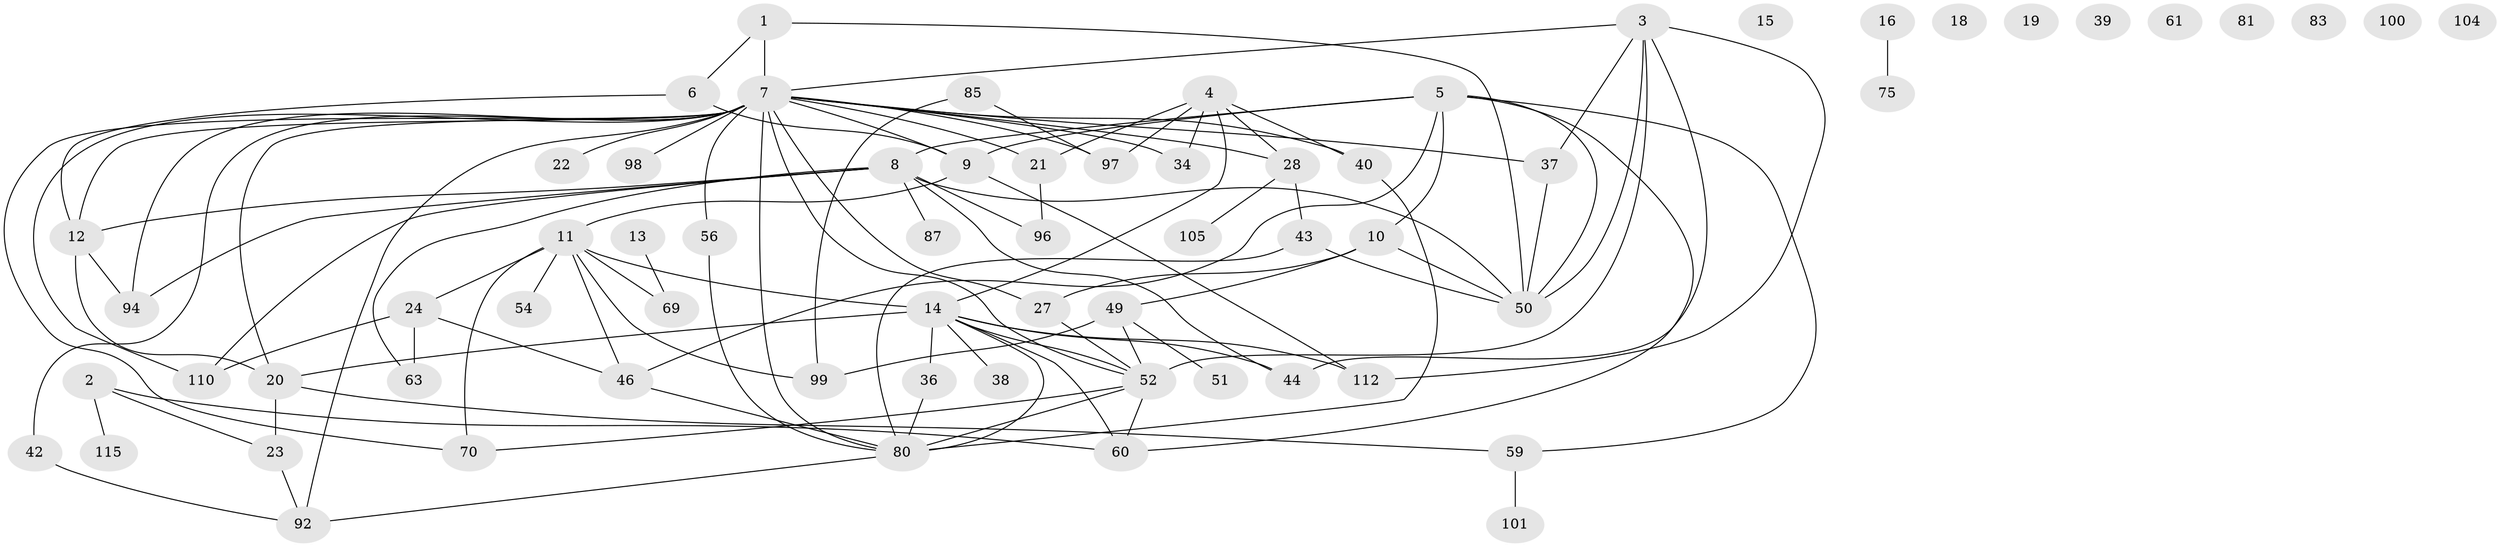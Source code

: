 // original degree distribution, {2: 0.22556390977443608, 3: 0.21052631578947367, 4: 0.18796992481203006, 8: 0.015037593984962405, 5: 0.05263157894736842, 1: 0.18045112781954886, 0: 0.06766917293233082, 7: 0.022556390977443608, 6: 0.03759398496240601}
// Generated by graph-tools (version 1.1) at 2025/12/03/09/25 04:12:52]
// undirected, 66 vertices, 107 edges
graph export_dot {
graph [start="1"]
  node [color=gray90,style=filled];
  1 [super="+86"];
  2;
  3 [super="+73+57"];
  4 [super="+65+58"];
  5 [super="+78"];
  6 [super="+66"];
  7 [super="+106+122+29+33+25"];
  8 [super="+68"];
  9 [super="+76"];
  10 [super="+17"];
  11 [super="+53+30"];
  12 [super="+41+129"];
  13;
  14 [super="+47+71+72+26"];
  15;
  16;
  18;
  19;
  20 [super="+79+113"];
  21 [super="+67"];
  22;
  23 [super="+118"];
  24 [super="+35+32"];
  27 [super="+64"];
  28 [super="+90"];
  34 [super="+117"];
  36;
  37 [super="+93"];
  38;
  39;
  40;
  42 [super="+84"];
  43 [super="+45"];
  44 [super="+107"];
  46 [super="+91"];
  49 [super="+108+55"];
  50;
  51;
  52 [super="+109+77"];
  54;
  56;
  59 [super="+74"];
  60 [super="+82"];
  61;
  63;
  69;
  70 [super="+121"];
  75;
  80 [super="+103"];
  81;
  83;
  85;
  87;
  92;
  94;
  96 [super="+116"];
  97;
  98;
  99;
  100;
  101;
  104;
  105;
  110;
  112;
  115;
  1 -- 50;
  1 -- 6;
  1 -- 7;
  2 -- 60;
  2 -- 115;
  2 -- 23;
  3 -- 52;
  3 -- 37;
  3 -- 7 [weight=2];
  3 -- 112;
  3 -- 50;
  3 -- 44;
  4 -- 97;
  4 -- 34;
  4 -- 40;
  4 -- 28;
  4 -- 14;
  4 -- 21;
  5 -- 50;
  5 -- 9;
  5 -- 60;
  5 -- 59;
  5 -- 8;
  5 -- 10;
  5 -- 46;
  6 -- 9;
  6 -- 12;
  7 -- 40;
  7 -- 98;
  7 -- 97;
  7 -- 110;
  7 -- 9;
  7 -- 22;
  7 -- 92;
  7 -- 37 [weight=2];
  7 -- 34;
  7 -- 80 [weight=2];
  7 -- 52;
  7 -- 70;
  7 -- 56;
  7 -- 12;
  7 -- 28;
  7 -- 94;
  7 -- 20;
  7 -- 42;
  7 -- 21;
  7 -- 27;
  8 -- 50;
  8 -- 87;
  8 -- 96;
  8 -- 94;
  8 -- 110;
  8 -- 12;
  8 -- 44;
  8 -- 63;
  9 -- 11;
  9 -- 112;
  10 -- 49;
  10 -- 50;
  10 -- 27;
  11 -- 14 [weight=3];
  11 -- 69;
  11 -- 70;
  11 -- 54;
  11 -- 24;
  11 -- 99;
  11 -- 46;
  12 -- 94;
  12 -- 20;
  13 -- 69;
  14 -- 36;
  14 -- 44;
  14 -- 112;
  14 -- 60;
  14 -- 20;
  14 -- 80 [weight=2];
  14 -- 52;
  14 -- 38;
  16 -- 75;
  20 -- 59;
  20 -- 23;
  21 -- 96;
  23 -- 92;
  24 -- 63 [weight=2];
  24 -- 110;
  24 -- 46;
  27 -- 52;
  28 -- 105;
  28 -- 43;
  36 -- 80;
  37 -- 50;
  40 -- 80;
  42 -- 92;
  43 -- 50;
  43 -- 80;
  46 -- 80;
  49 -- 99;
  49 -- 52 [weight=3];
  49 -- 51;
  52 -- 80 [weight=2];
  52 -- 70;
  52 -- 60;
  56 -- 80;
  59 -- 101;
  80 -- 92;
  85 -- 97;
  85 -- 99;
}
